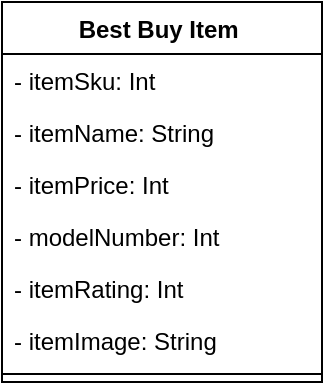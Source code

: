 <mxfile version="15.0.6" type="device" pages="2"><diagram id="bS23GZIYmypy54hzswy4" name="UML"><mxGraphModel dx="1128" dy="650" grid="1" gridSize="10" guides="1" tooltips="1" connect="1" arrows="1" fold="1" page="1" pageScale="1" pageWidth="850" pageHeight="1100" math="0" shadow="0"><root><mxCell id="0"/><mxCell id="1" parent="0"/><mxCell id="wVauLIje__Ao5uawpnsD-1" value="Best Buy Item " style="swimlane;fontStyle=1;align=center;verticalAlign=top;childLayout=stackLayout;horizontal=1;startSize=26;horizontalStack=0;resizeParent=1;resizeParentMax=0;resizeLast=0;collapsible=1;marginBottom=0;" vertex="1" parent="1"><mxGeometry x="340" y="290" width="160" height="190" as="geometry"/></mxCell><mxCell id="wVauLIje__Ao5uawpnsD-2" value="- itemSku: Int" style="text;strokeColor=none;fillColor=none;align=left;verticalAlign=top;spacingLeft=4;spacingRight=4;overflow=hidden;rotatable=0;points=[[0,0.5],[1,0.5]];portConstraint=eastwest;" vertex="1" parent="wVauLIje__Ao5uawpnsD-1"><mxGeometry y="26" width="160" height="26" as="geometry"/></mxCell><mxCell id="wVauLIje__Ao5uawpnsD-5" value="- itemName: String" style="text;strokeColor=none;fillColor=none;align=left;verticalAlign=top;spacingLeft=4;spacingRight=4;overflow=hidden;rotatable=0;points=[[0,0.5],[1,0.5]];portConstraint=eastwest;" vertex="1" parent="wVauLIje__Ao5uawpnsD-1"><mxGeometry y="52" width="160" height="26" as="geometry"/></mxCell><mxCell id="wVauLIje__Ao5uawpnsD-6" value="- itemPrice: Int" style="text;strokeColor=none;fillColor=none;align=left;verticalAlign=top;spacingLeft=4;spacingRight=4;overflow=hidden;rotatable=0;points=[[0,0.5],[1,0.5]];portConstraint=eastwest;" vertex="1" parent="wVauLIje__Ao5uawpnsD-1"><mxGeometry y="78" width="160" height="26" as="geometry"/></mxCell><mxCell id="wVauLIje__Ao5uawpnsD-8" value="- modelNumber: Int" style="text;strokeColor=none;fillColor=none;align=left;verticalAlign=top;spacingLeft=4;spacingRight=4;overflow=hidden;rotatable=0;points=[[0,0.5],[1,0.5]];portConstraint=eastwest;" vertex="1" parent="wVauLIje__Ao5uawpnsD-1"><mxGeometry y="104" width="160" height="26" as="geometry"/></mxCell><mxCell id="wVauLIje__Ao5uawpnsD-9" value="- itemRating: Int" style="text;strokeColor=none;fillColor=none;align=left;verticalAlign=top;spacingLeft=4;spacingRight=4;overflow=hidden;rotatable=0;points=[[0,0.5],[1,0.5]];portConstraint=eastwest;" vertex="1" parent="wVauLIje__Ao5uawpnsD-1"><mxGeometry y="130" width="160" height="26" as="geometry"/></mxCell><mxCell id="wVauLIje__Ao5uawpnsD-10" value="- itemImage: String" style="text;strokeColor=none;fillColor=none;align=left;verticalAlign=top;spacingLeft=4;spacingRight=4;overflow=hidden;rotatable=0;points=[[0,0.5],[1,0.5]];portConstraint=eastwest;" vertex="1" parent="wVauLIje__Ao5uawpnsD-1"><mxGeometry y="156" width="160" height="26" as="geometry"/></mxCell><mxCell id="wVauLIje__Ao5uawpnsD-3" value="" style="line;strokeWidth=1;fillColor=none;align=left;verticalAlign=middle;spacingTop=-1;spacingLeft=3;spacingRight=3;rotatable=0;labelPosition=right;points=[];portConstraint=eastwest;" vertex="1" parent="wVauLIje__Ao5uawpnsD-1"><mxGeometry y="182" width="160" height="8" as="geometry"/></mxCell></root></mxGraphModel></diagram><diagram id="oqUZmIsVNzyc0XcvgKdr" name="Relation"><mxGraphModel dx="1128" dy="650" grid="1" gridSize="10" guides="1" tooltips="1" connect="1" arrows="1" fold="1" page="1" pageScale="1" pageWidth="850" pageHeight="1100" math="0" shadow="0"><root><mxCell id="5xavPZ6wTfZoD5b8mNhs-0"/><mxCell id="5xavPZ6wTfZoD5b8mNhs-1" parent="5xavPZ6wTfZoD5b8mNhs-0"/><mxCell id="xijqyNt27L5ken47tJIE-0" value="Best Buy Items" style="rounded=0;whiteSpace=wrap;html=1;strokeColor=none;" vertex="1" parent="5xavPZ6wTfZoD5b8mNhs-1"><mxGeometry x="200" y="230" width="90" height="20" as="geometry"/></mxCell><mxCell id="xijqyNt27L5ken47tJIE-1" value="Primary Key" style="rounded=0;whiteSpace=wrap;html=1;strokeColor=#000000;fillColor=#FFCF30;" vertex="1" parent="5xavPZ6wTfZoD5b8mNhs-1"><mxGeometry x="200" y="270" width="210" height="20" as="geometry"/></mxCell><mxCell id="xijqyNt27L5ken47tJIE-2" value="&lt;span style=&quot;text-align: left&quot;&gt;itemName&lt;/span&gt;" style="rounded=0;whiteSpace=wrap;html=1;strokeColor=#000000;" vertex="1" parent="5xavPZ6wTfZoD5b8mNhs-1"><mxGeometry x="270" y="250" width="70" height="20" as="geometry"/></mxCell><mxCell id="xijqyNt27L5ken47tJIE-3" value="&lt;span style=&quot;text-align: left&quot;&gt;itemPrice&lt;/span&gt;" style="rounded=0;whiteSpace=wrap;html=1;strokeColor=#000000;" vertex="1" parent="5xavPZ6wTfZoD5b8mNhs-1"><mxGeometry x="340" y="250" width="70" height="20" as="geometry"/></mxCell><mxCell id="xijqyNt27L5ken47tJIE-4" value="&lt;span style=&quot;text-align: left&quot;&gt;modelNumber&lt;/span&gt;" style="rounded=0;whiteSpace=wrap;html=1;strokeColor=#000000;" vertex="1" parent="5xavPZ6wTfZoD5b8mNhs-1"><mxGeometry x="410" y="250" width="100" height="20" as="geometry"/></mxCell><mxCell id="xijqyNt27L5ken47tJIE-5" value="&lt;span style=&quot;text-align: left&quot;&gt;itemRating&lt;/span&gt;" style="rounded=0;whiteSpace=wrap;html=1;strokeColor=#000000;" vertex="1" parent="5xavPZ6wTfZoD5b8mNhs-1"><mxGeometry x="510" y="250" width="70" height="20" as="geometry"/></mxCell><mxCell id="xijqyNt27L5ken47tJIE-7" value="&lt;span style=&quot;text-align: left&quot;&gt;itemSku&lt;/span&gt;" style="rounded=0;whiteSpace=wrap;html=1;strokeColor=#000000;" vertex="1" parent="5xavPZ6wTfZoD5b8mNhs-1"><mxGeometry x="200" y="250" width="70" height="20" as="geometry"/></mxCell><mxCell id="Y9i0W632g8vAXg67oh-c-0" value="&lt;span style=&quot;text-align: left&quot;&gt;itemImage&lt;/span&gt;" style="rounded=0;whiteSpace=wrap;html=1;strokeColor=#000000;" vertex="1" parent="5xavPZ6wTfZoD5b8mNhs-1"><mxGeometry x="580" y="250" width="70" height="20" as="geometry"/></mxCell></root></mxGraphModel></diagram></mxfile>